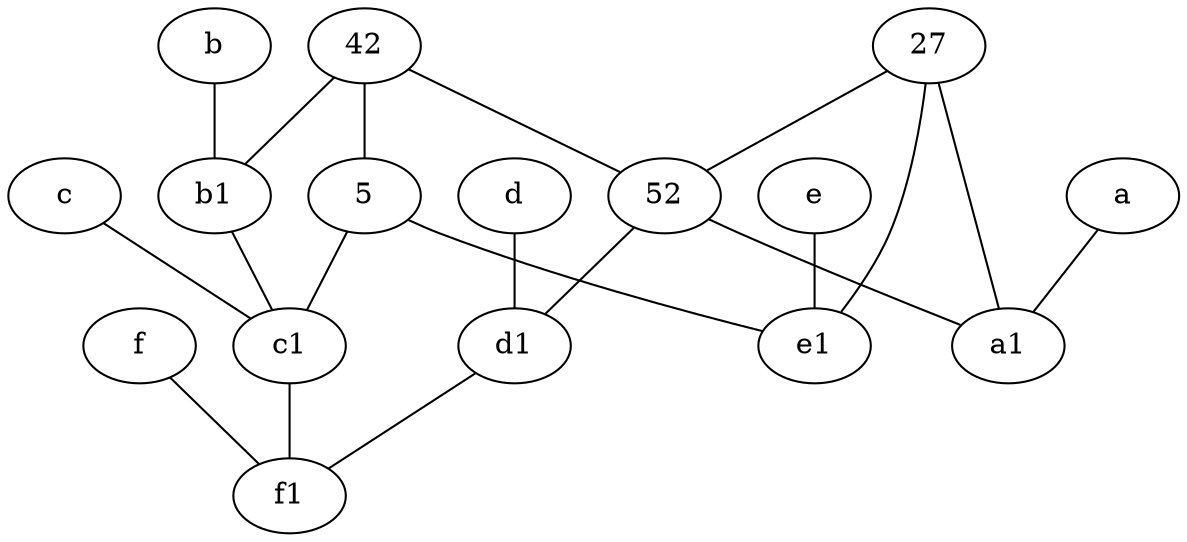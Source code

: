 graph {
	node [labelfontsize=50]
	d1 [labelfontsize=50 pos="3,5!"]
	e [labelfontsize=50 pos="7,9!"]
	5 [labelfontsize=50]
	c1 [labelfontsize=50 pos="4.5,3!"]
	a [labelfontsize=50 pos="8,2!"]
	f1 [labelfontsize=50 pos="3,8!"]
	c [labelfontsize=50 pos="4.5,2!"]
	f [labelfontsize=50 pos="3,9!"]
	42 [labelfontsize=50]
	a1 [labelfontsize=50 pos="8,3!"]
	27 [labelfontsize=50]
	d [labelfontsize=50 pos="2,5!"]
	b1 [labelfontsize=50 pos="9,4!"]
	b [labelfontsize=50 pos="10,4!"]
	52 [labelfontsize=50]
	e1 [labelfontsize=50 pos="7,7!"]
	a -- a1
	c1 -- f1
	27 -- a1
	c -- c1
	b -- b1
	42 -- b1
	f -- f1
	42 -- 5
	5 -- e1
	5 -- c1
	27 -- 52
	b1 -- c1
	52 -- a1
	27 -- e1
	42 -- 52
	52 -- d1
	e -- e1
	d -- d1
	d1 -- f1
}
